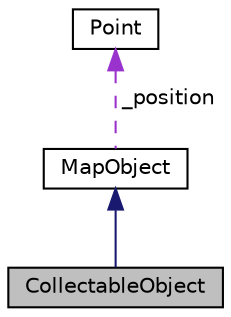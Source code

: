 digraph "CollectableObject"
{
  edge [fontname="Helvetica",fontsize="10",labelfontname="Helvetica",labelfontsize="10"];
  node [fontname="Helvetica",fontsize="10",shape=record];
  Node11 [label="CollectableObject",height=0.2,width=0.4,color="black", fillcolor="grey75", style="filled", fontcolor="black"];
  Node12 -> Node11 [dir="back",color="midnightblue",fontsize="10",style="solid",fontname="Helvetica"];
  Node12 [label="MapObject",height=0.2,width=0.4,color="black", fillcolor="white", style="filled",URL="$class_map_object.html"];
  Node13 -> Node12 [dir="back",color="darkorchid3",fontsize="10",style="dashed",label=" _position" ,fontname="Helvetica"];
  Node13 [label="Point",height=0.2,width=0.4,color="black", fillcolor="white", style="filled",URL="$class_point.html"];
}
